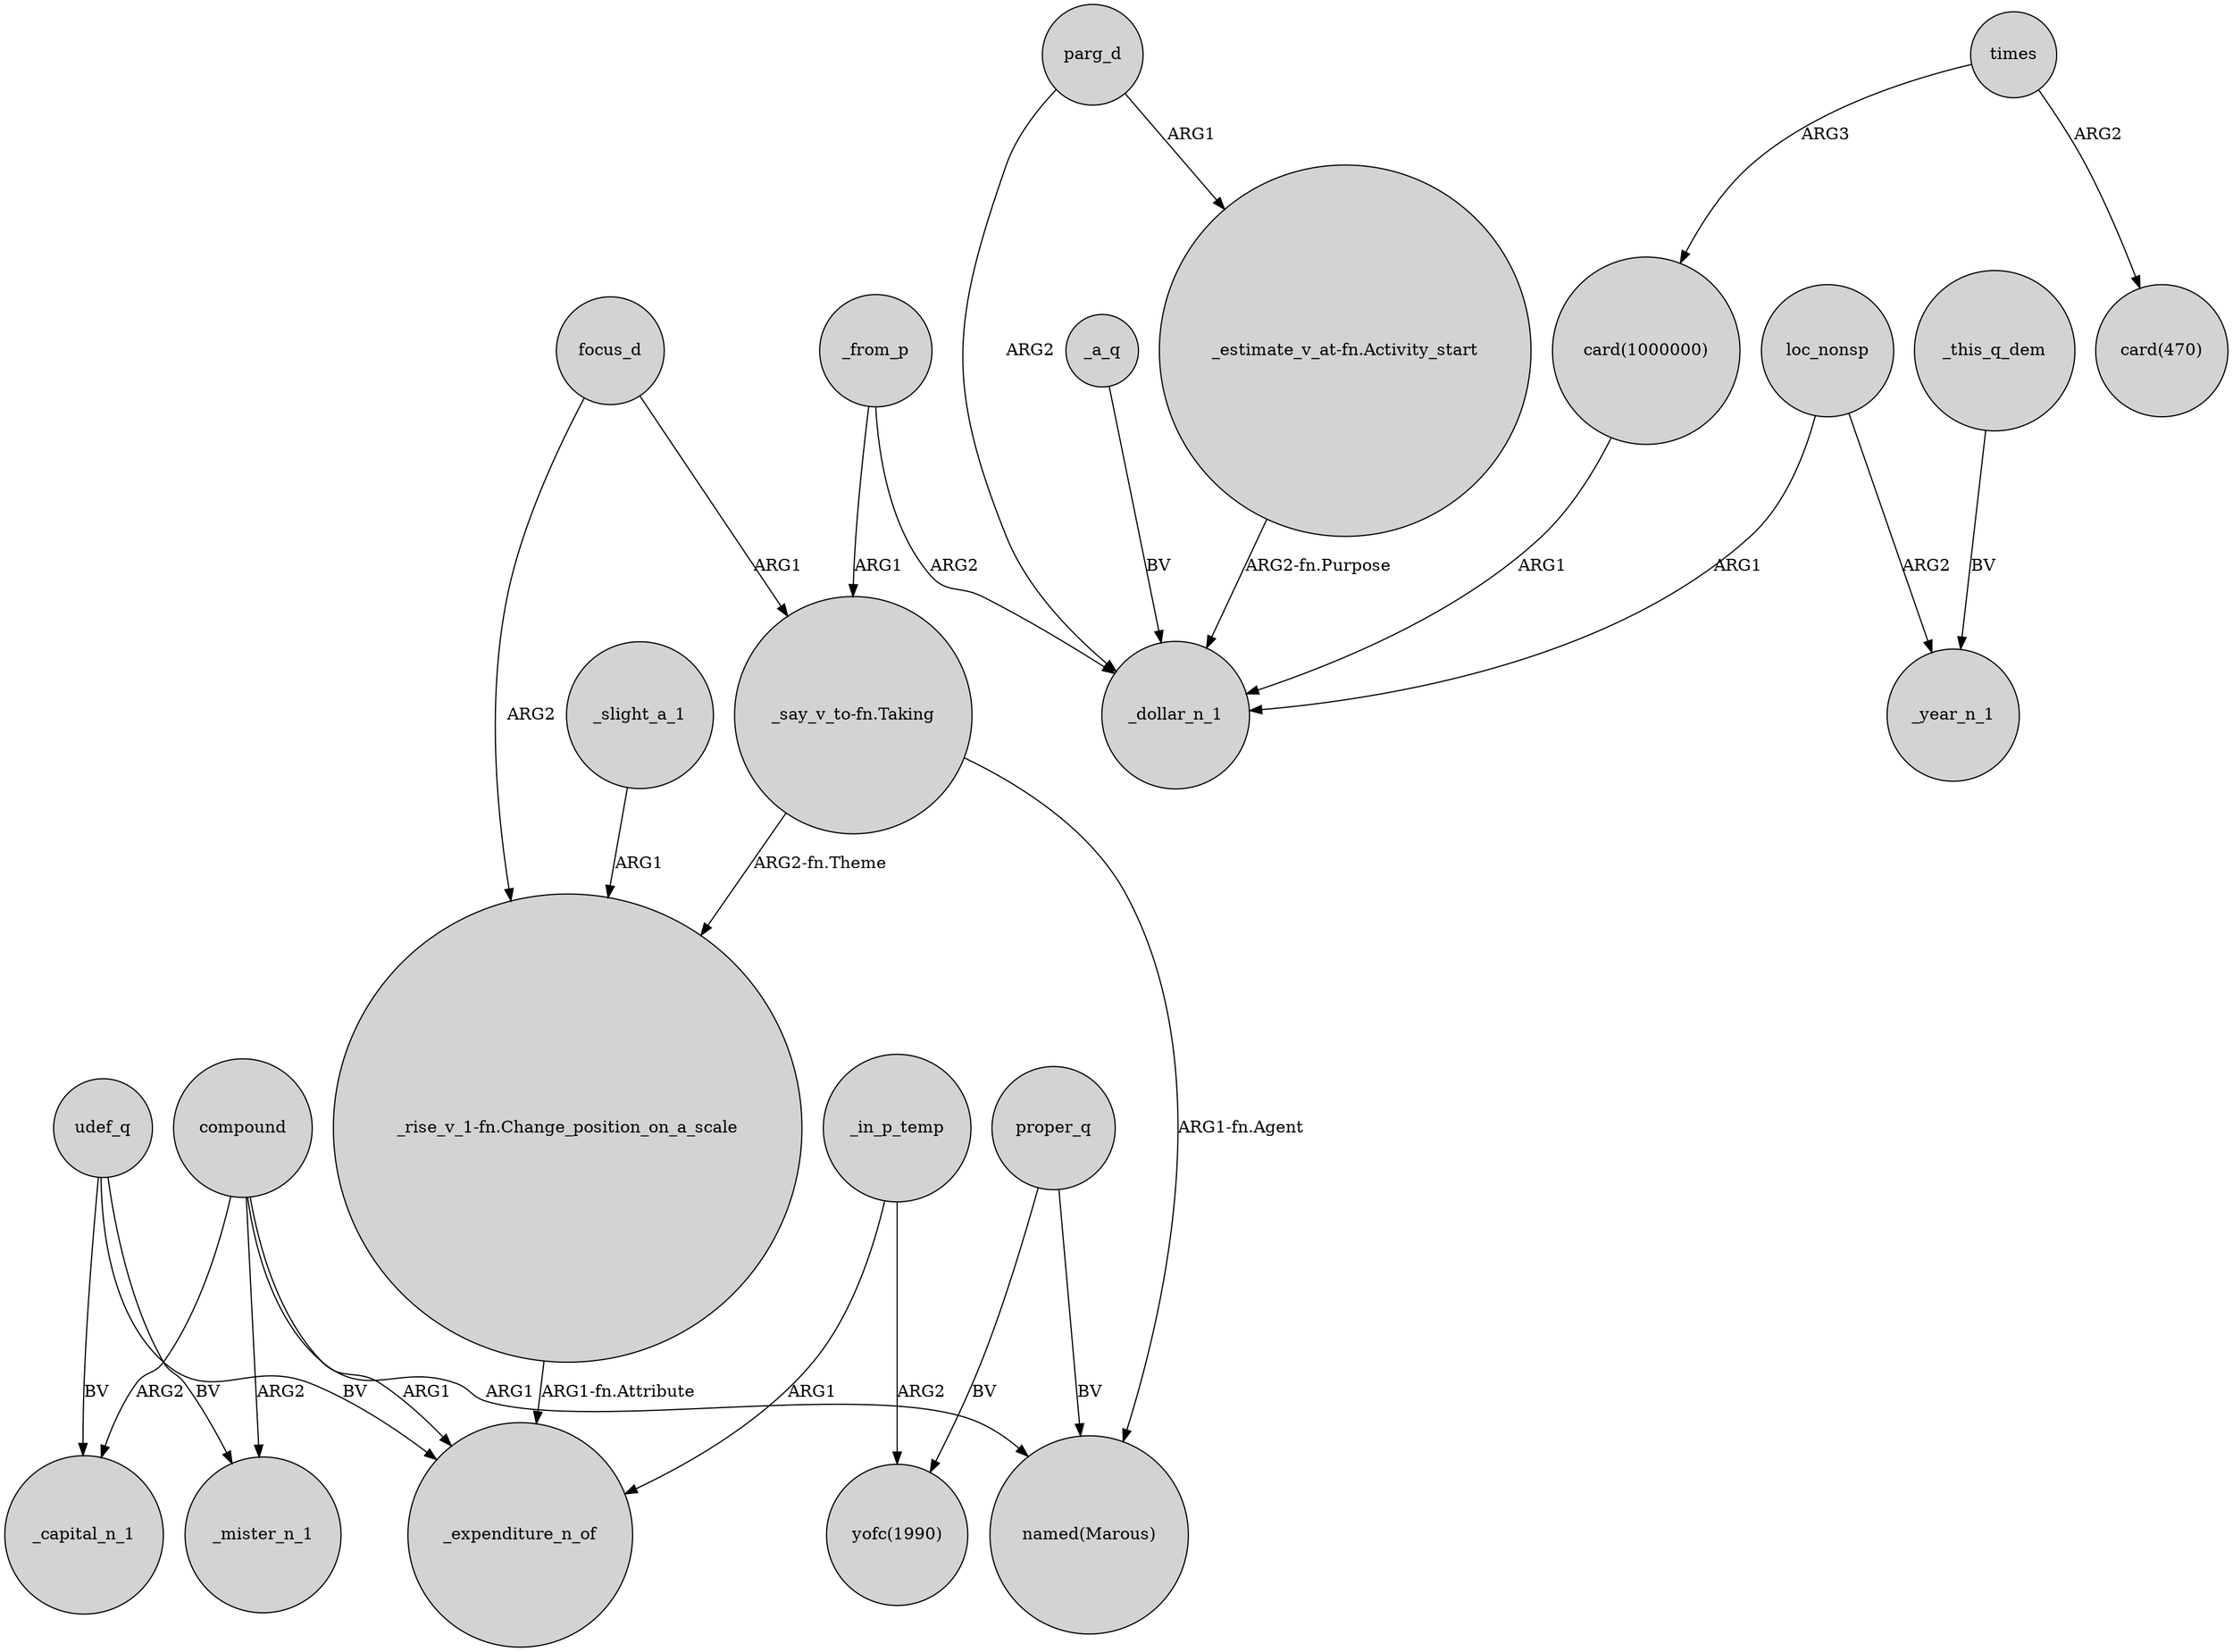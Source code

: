 digraph {
	node [shape=circle style=filled]
	proper_q -> "named(Marous)" [label=BV]
	"_say_v_to-fn.Taking" -> "_rise_v_1-fn.Change_position_on_a_scale" [label="ARG2-fn.Theme"]
	parg_d -> _dollar_n_1 [label=ARG2]
	loc_nonsp -> _dollar_n_1 [label=ARG1]
	compound -> _mister_n_1 [label=ARG2]
	_a_q -> _dollar_n_1 [label=BV]
	_from_p -> "_say_v_to-fn.Taking" [label=ARG1]
	focus_d -> "_say_v_to-fn.Taking" [label=ARG1]
	"_say_v_to-fn.Taking" -> "named(Marous)" [label="ARG1-fn.Agent"]
	_in_p_temp -> _expenditure_n_of [label=ARG1]
	times -> "card(1000000)" [label=ARG3]
	udef_q -> _mister_n_1 [label=BV]
	loc_nonsp -> _year_n_1 [label=ARG2]
	udef_q -> _expenditure_n_of [label=BV]
	"_estimate_v_at-fn.Activity_start" -> _dollar_n_1 [label="ARG2-fn.Purpose"]
	"_rise_v_1-fn.Change_position_on_a_scale" -> _expenditure_n_of [label="ARG1-fn.Attribute"]
	focus_d -> "_rise_v_1-fn.Change_position_on_a_scale" [label=ARG2]
	compound -> _expenditure_n_of [label=ARG1]
	_slight_a_1 -> "_rise_v_1-fn.Change_position_on_a_scale" [label=ARG1]
	udef_q -> _capital_n_1 [label=BV]
	"card(1000000)" -> _dollar_n_1 [label=ARG1]
	_this_q_dem -> _year_n_1 [label=BV]
	proper_q -> "yofc(1990)" [label=BV]
	times -> "card(470)" [label=ARG2]
	_in_p_temp -> "yofc(1990)" [label=ARG2]
	compound -> _capital_n_1 [label=ARG2]
	parg_d -> "_estimate_v_at-fn.Activity_start" [label=ARG1]
	_from_p -> _dollar_n_1 [label=ARG2]
	compound -> "named(Marous)" [label=ARG1]
}
